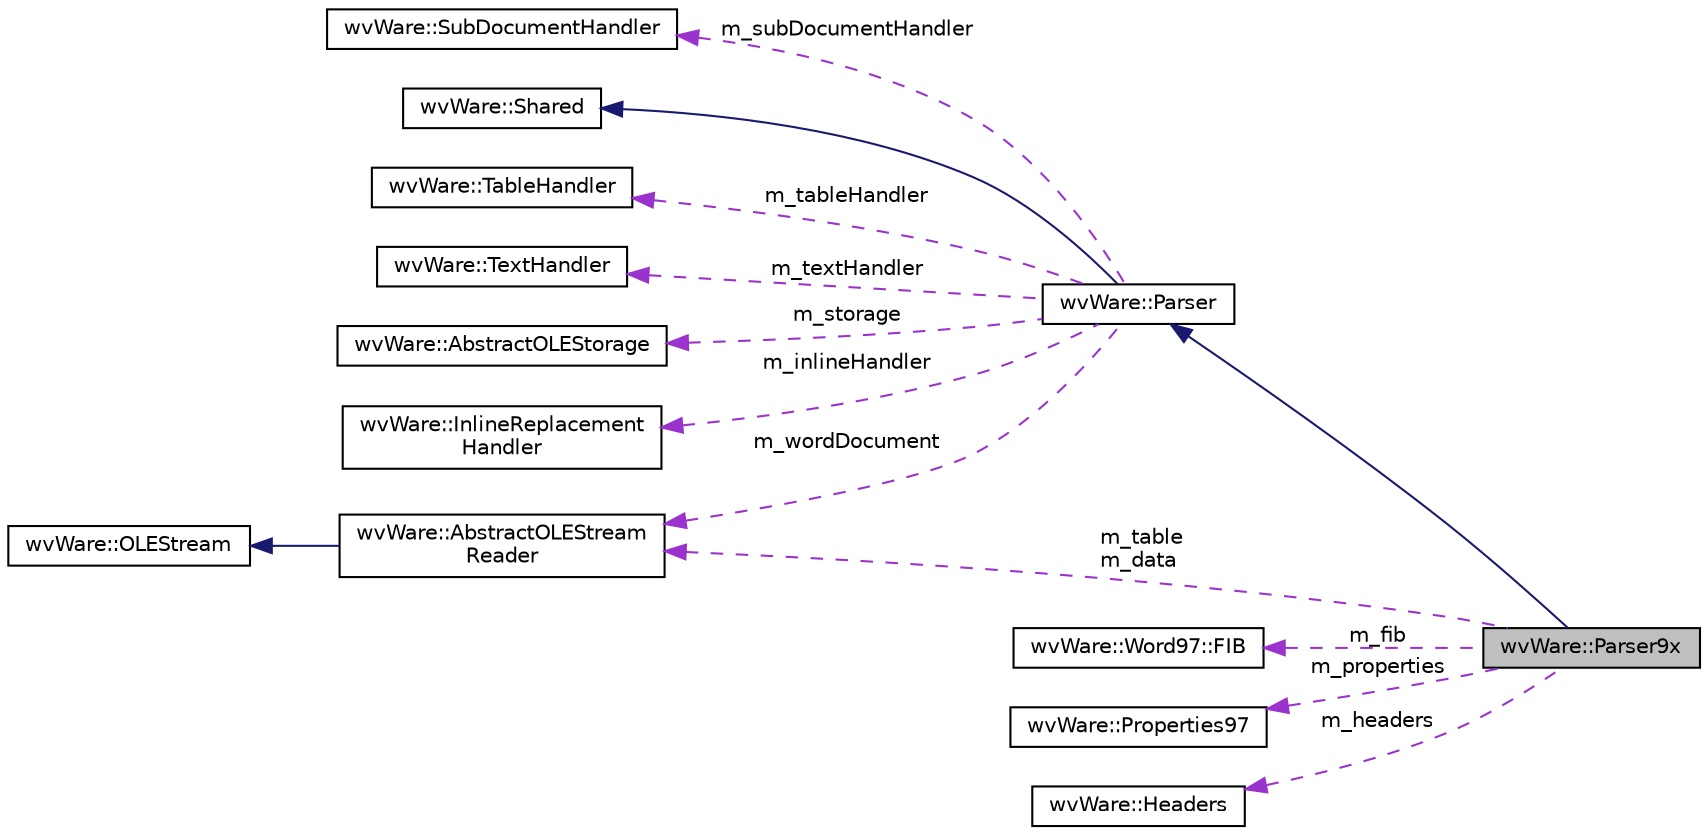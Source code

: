 digraph "wvWare::Parser9x"
{
  edge [fontname="Helvetica",fontsize="10",labelfontname="Helvetica",labelfontsize="10"];
  node [fontname="Helvetica",fontsize="10",shape=record];
  rankdir="LR";
  Node5 [label="wvWare::Parser9x",height=0.2,width=0.4,color="black", fillcolor="grey75", style="filled", fontcolor="black"];
  Node6 -> Node5 [dir="back",color="midnightblue",fontsize="10",style="solid",fontname="Helvetica"];
  Node6 [label="wvWare::Parser",height=0.2,width=0.4,color="black", fillcolor="white", style="filled",URL="$classwv_ware_1_1_parser.html"];
  Node7 -> Node6 [dir="back",color="midnightblue",fontsize="10",style="solid",fontname="Helvetica"];
  Node7 [label="wvWare::Shared",height=0.2,width=0.4,color="black", fillcolor="white", style="filled",URL="$classwv_ware_1_1_shared.html"];
  Node8 -> Node6 [dir="back",color="darkorchid3",fontsize="10",style="dashed",label=" m_tableHandler" ,fontname="Helvetica"];
  Node8 [label="wvWare::TableHandler",height=0.2,width=0.4,color="black", fillcolor="white", style="filled",URL="$classwv_ware_1_1_table_handler.html"];
  Node9 -> Node6 [dir="back",color="darkorchid3",fontsize="10",style="dashed",label=" m_textHandler" ,fontname="Helvetica"];
  Node9 [label="wvWare::TextHandler",height=0.2,width=0.4,color="black", fillcolor="white", style="filled",URL="$classwv_ware_1_1_text_handler.html"];
  Node10 -> Node6 [dir="back",color="darkorchid3",fontsize="10",style="dashed",label=" m_wordDocument" ,fontname="Helvetica"];
  Node10 [label="wvWare::AbstractOLEStream\lReader",height=0.2,width=0.4,color="black", fillcolor="white", style="filled",URL="$classwv_ware_1_1_abstract_o_l_e_stream_reader.html"];
  Node11 -> Node10 [dir="back",color="midnightblue",fontsize="10",style="solid",fontname="Helvetica"];
  Node11 [label="wvWare::OLEStream",height=0.2,width=0.4,color="black", fillcolor="white", style="filled",URL="$classwv_ware_1_1_o_l_e_stream.html"];
  Node12 -> Node6 [dir="back",color="darkorchid3",fontsize="10",style="dashed",label=" m_storage" ,fontname="Helvetica"];
  Node12 [label="wvWare::AbstractOLEStorage",height=0.2,width=0.4,color="black", fillcolor="white", style="filled",URL="$classwv_ware_1_1_abstract_o_l_e_storage.html"];
  Node13 -> Node6 [dir="back",color="darkorchid3",fontsize="10",style="dashed",label=" m_inlineHandler" ,fontname="Helvetica"];
  Node13 [label="wvWare::InlineReplacement\lHandler",height=0.2,width=0.4,color="black", fillcolor="white", style="filled",URL="$classwv_ware_1_1_inline_replacement_handler.html"];
  Node14 -> Node6 [dir="back",color="darkorchid3",fontsize="10",style="dashed",label=" m_subDocumentHandler" ,fontname="Helvetica"];
  Node14 [label="wvWare::SubDocumentHandler",height=0.2,width=0.4,color="black", fillcolor="white", style="filled",URL="$classwv_ware_1_1_sub_document_handler.html"];
  Node15 -> Node5 [dir="back",color="darkorchid3",fontsize="10",style="dashed",label=" m_fib" ,fontname="Helvetica"];
  Node15 [label="wvWare::Word97::FIB",height=0.2,width=0.4,color="black", fillcolor="white", style="filled",URL="$structwv_ware_1_1_word97_1_1_f_i_b.html"];
  Node16 -> Node5 [dir="back",color="darkorchid3",fontsize="10",style="dashed",label=" m_properties" ,fontname="Helvetica"];
  Node16 [label="wvWare::Properties97",height=0.2,width=0.4,color="black", fillcolor="white", style="filled",URL="$classwv_ware_1_1_properties97.html"];
  Node10 -> Node5 [dir="back",color="darkorchid3",fontsize="10",style="dashed",label=" m_table\nm_data" ,fontname="Helvetica"];
  Node17 -> Node5 [dir="back",color="darkorchid3",fontsize="10",style="dashed",label=" m_headers" ,fontname="Helvetica"];
  Node17 [label="wvWare::Headers",height=0.2,width=0.4,color="black", fillcolor="white", style="filled",URL="$classwv_ware_1_1_headers.html"];
}
